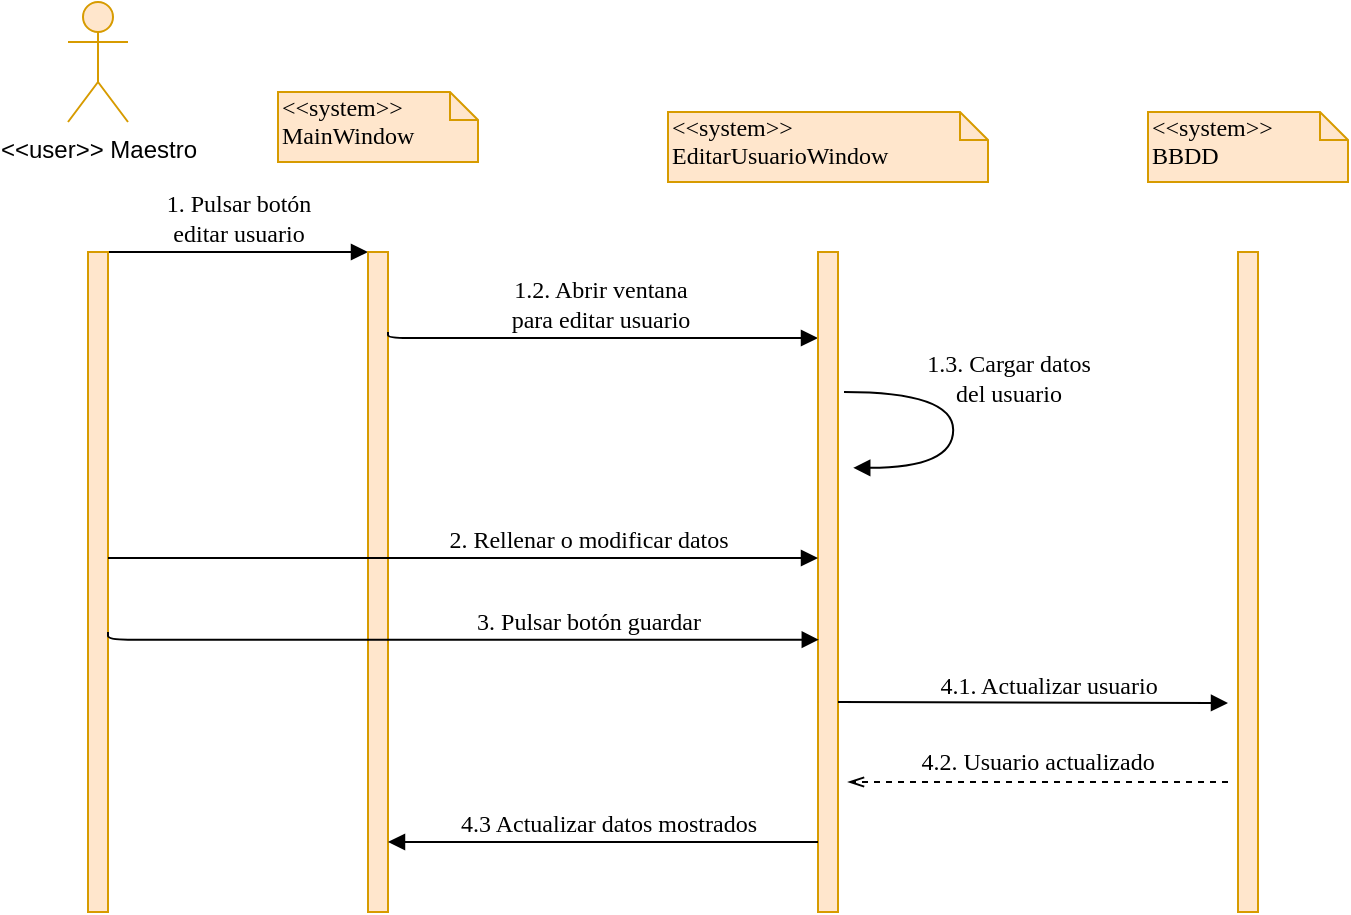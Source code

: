 <mxfile version="14.8.0" type="device"><diagram name="Page-1" id="13e1069c-82ec-6db2-03f1-153e76fe0fe0"><mxGraphModel dx="1133" dy="648" grid="1" gridSize="10" guides="1" tooltips="1" connect="1" arrows="1" fold="1" page="1" pageScale="1" pageWidth="1100" pageHeight="850" background="none" math="0" shadow="0"><root><mxCell id="0"/><mxCell id="1" parent="0"/><mxCell id="29PmDWqIHb_t-shHqbmg-117" value="1. Pulsar botón&lt;br&gt;editar usuario" style="html=1;verticalAlign=bottom;endArrow=block;entryX=0;entryY=0;labelBackgroundColor=none;fontFamily=Verdana;fontSize=12;edgeStyle=elbowEdgeStyle;elbow=vertical;" edge="1" parent="1"><mxGeometry relative="1" as="geometry"><mxPoint x="200" y="200" as="sourcePoint"/><mxPoint x="330" y="200" as="targetPoint"/></mxGeometry></mxCell><mxCell id="29PmDWqIHb_t-shHqbmg-118" value="&amp;lt;&amp;lt;system&amp;gt;&amp;gt;&lt;br&gt;MainWindow" style="shape=note;whiteSpace=wrap;html=1;size=14;verticalAlign=top;align=left;spacingTop=-6;rounded=0;shadow=0;comic=0;labelBackgroundColor=none;strokeWidth=1;fontFamily=Verdana;fontSize=12;fillColor=#ffe6cc;strokeColor=#d79b00;" vertex="1" parent="1"><mxGeometry x="285" y="120" width="100" height="35" as="geometry"/></mxCell><mxCell id="29PmDWqIHb_t-shHqbmg-119" value="&amp;lt;&amp;lt;user&amp;gt;&amp;gt; Maestro" style="shape=umlActor;verticalLabelPosition=bottom;verticalAlign=top;html=1;outlineConnect=0;fillColor=#ffe6cc;strokeColor=#d79b00;" vertex="1" parent="1"><mxGeometry x="180" y="75" width="30" height="60" as="geometry"/></mxCell><mxCell id="29PmDWqIHb_t-shHqbmg-120" value="" style="html=1;points=[];perimeter=orthogonalPerimeter;rounded=0;shadow=0;comic=0;labelBackgroundColor=none;strokeWidth=1;fontFamily=Verdana;fontSize=12;align=center;fillColor=#ffe6cc;strokeColor=#d79b00;" vertex="1" parent="1"><mxGeometry x="190" y="200" width="10" height="330" as="geometry"/></mxCell><mxCell id="29PmDWqIHb_t-shHqbmg-121" value="" style="html=1;points=[];perimeter=orthogonalPerimeter;rounded=0;shadow=0;comic=0;labelBackgroundColor=none;strokeWidth=1;fontFamily=Verdana;fontSize=12;align=center;fillColor=#ffe6cc;strokeColor=#d79b00;" vertex="1" parent="1"><mxGeometry x="330" y="200" width="10" height="330" as="geometry"/></mxCell><mxCell id="29PmDWqIHb_t-shHqbmg-122" value="1.2. Abrir ventana&lt;br&gt;para editar usuario" style="html=1;verticalAlign=bottom;endArrow=block;labelBackgroundColor=none;fontFamily=Verdana;fontSize=12;edgeStyle=elbowEdgeStyle;elbow=vertical;" edge="1" parent="1"><mxGeometry relative="1" as="geometry"><mxPoint x="340" y="240" as="sourcePoint"/><mxPoint x="555" y="243.0" as="targetPoint"/><Array as="points"><mxPoint x="565" y="243"/></Array></mxGeometry></mxCell><mxCell id="29PmDWqIHb_t-shHqbmg-125" value="&amp;lt;&amp;lt;system&amp;gt;&amp;gt;&lt;br&gt;EditarUsuarioWindow" style="shape=note;whiteSpace=wrap;html=1;size=14;verticalAlign=top;align=left;spacingTop=-6;rounded=0;shadow=0;comic=0;labelBackgroundColor=none;strokeWidth=1;fontFamily=Verdana;fontSize=12;fillColor=#ffe6cc;strokeColor=#d79b00;" vertex="1" parent="1"><mxGeometry x="480" y="130" width="160" height="35" as="geometry"/></mxCell><mxCell id="29PmDWqIHb_t-shHqbmg-126" value="" style="html=1;points=[];perimeter=orthogonalPerimeter;rounded=0;shadow=0;comic=0;labelBackgroundColor=none;strokeWidth=1;fontFamily=Verdana;fontSize=12;align=center;fillColor=#ffe6cc;strokeColor=#d79b00;" vertex="1" parent="1"><mxGeometry x="555" y="200" width="10" height="330" as="geometry"/></mxCell><mxCell id="29PmDWqIHb_t-shHqbmg-128" value="&amp;lt;&amp;lt;system&amp;gt;&amp;gt;&lt;br&gt;BBDD" style="shape=note;whiteSpace=wrap;html=1;size=14;verticalAlign=top;align=left;spacingTop=-6;rounded=0;shadow=0;comic=0;labelBackgroundColor=none;strokeWidth=1;fontFamily=Verdana;fontSize=12;fillColor=#ffe6cc;strokeColor=#d79b00;" vertex="1" parent="1"><mxGeometry x="720" y="130" width="100" height="35" as="geometry"/></mxCell><mxCell id="29PmDWqIHb_t-shHqbmg-129" value="" style="html=1;points=[];perimeter=orthogonalPerimeter;rounded=0;shadow=0;comic=0;labelBackgroundColor=none;strokeWidth=1;fontFamily=Verdana;fontSize=12;align=center;fillColor=#ffe6cc;strokeColor=#d79b00;" vertex="1" parent="1"><mxGeometry x="765" y="200" width="10" height="330" as="geometry"/></mxCell><mxCell id="29PmDWqIHb_t-shHqbmg-132" value="1.3. Cargar datos&lt;br&gt;del usuario" style="html=1;verticalAlign=bottom;endArrow=block;labelBackgroundColor=none;fontFamily=Verdana;fontSize=12;elbow=vertical;edgeStyle=orthogonalEdgeStyle;curved=1;entryX=1;entryY=0.286;entryPerimeter=0;exitX=1.038;exitY=0.345;exitPerimeter=0;" edge="1" parent="1"><mxGeometry x="-0.093" y="27" relative="1" as="geometry"><mxPoint x="568" y="270" as="sourcePoint"/><mxPoint x="572.62" y="307.92" as="targetPoint"/><Array as="points"><mxPoint x="622.62" y="269.9"/><mxPoint x="622.62" y="307.9"/></Array><mxPoint as="offset"/></mxGeometry></mxCell><mxCell id="29PmDWqIHb_t-shHqbmg-135" value="4.1. Actualizar usuario" style="html=1;verticalAlign=bottom;endArrow=block;labelBackgroundColor=none;fontFamily=Verdana;fontSize=12;edgeStyle=elbowEdgeStyle;elbow=vertical;" edge="1" parent="1"><mxGeometry x="0.075" relative="1" as="geometry"><mxPoint x="565" y="425" as="sourcePoint"/><mxPoint x="760" y="426" as="targetPoint"/><mxPoint as="offset"/></mxGeometry></mxCell><mxCell id="29PmDWqIHb_t-shHqbmg-143" value="2. Rellenar o modificar datos" style="html=1;verticalAlign=bottom;endArrow=block;labelBackgroundColor=none;fontFamily=Verdana;fontSize=12;edgeStyle=elbowEdgeStyle;elbow=vertical;" edge="1" parent="1"><mxGeometry x="0.352" relative="1" as="geometry"><mxPoint x="200" y="353" as="sourcePoint"/><mxPoint x="555" y="353.0" as="targetPoint"/><Array as="points"><mxPoint x="270" y="353"/></Array><mxPoint as="offset"/></mxGeometry></mxCell><mxCell id="29PmDWqIHb_t-shHqbmg-144" value="3. Pulsar botón guardar" style="html=1;verticalAlign=bottom;endArrow=block;labelBackgroundColor=none;fontFamily=Verdana;fontSize=12;edgeStyle=elbowEdgeStyle;elbow=vertical;exitX=0.96;exitY=0.226;exitDx=0;exitDy=0;exitPerimeter=0;" edge="1" parent="1"><mxGeometry x="0.357" relative="1" as="geometry"><mxPoint x="200.0" y="390.0" as="sourcePoint"/><mxPoint x="555.4" y="393.84" as="targetPoint"/><Array as="points"><mxPoint x="270.4" y="393.84"/></Array><mxPoint as="offset"/></mxGeometry></mxCell><mxCell id="29PmDWqIHb_t-shHqbmg-149" value="" style="endArrow=openThin;dashed=1;html=1;endFill=0;" edge="1" parent="1"><mxGeometry width="50" height="50" relative="1" as="geometry"><mxPoint x="760" y="465" as="sourcePoint"/><mxPoint x="570" y="465" as="targetPoint"/></mxGeometry></mxCell><mxCell id="29PmDWqIHb_t-shHqbmg-150" value="4.2. Usuario actualizado" style="text;html=1;strokeColor=none;fillColor=none;align=center;verticalAlign=middle;whiteSpace=wrap;rounded=0;fontFamily=Verdana;" vertex="1" parent="1"><mxGeometry x="590" y="445" width="150" height="20" as="geometry"/></mxCell><mxCell id="29PmDWqIHb_t-shHqbmg-152" value="4.3 Actualizar datos mostrados" style="html=1;verticalAlign=bottom;endArrow=block;labelBackgroundColor=none;fontFamily=Verdana;fontSize=12;edgeStyle=elbowEdgeStyle;elbow=vertical;" edge="1" parent="1"><mxGeometry x="-0.023" relative="1" as="geometry"><mxPoint x="555" y="495.0" as="sourcePoint"/><mxPoint x="340" y="495" as="targetPoint"/><Array as="points"/><mxPoint as="offset"/></mxGeometry></mxCell></root></mxGraphModel></diagram></mxfile>
